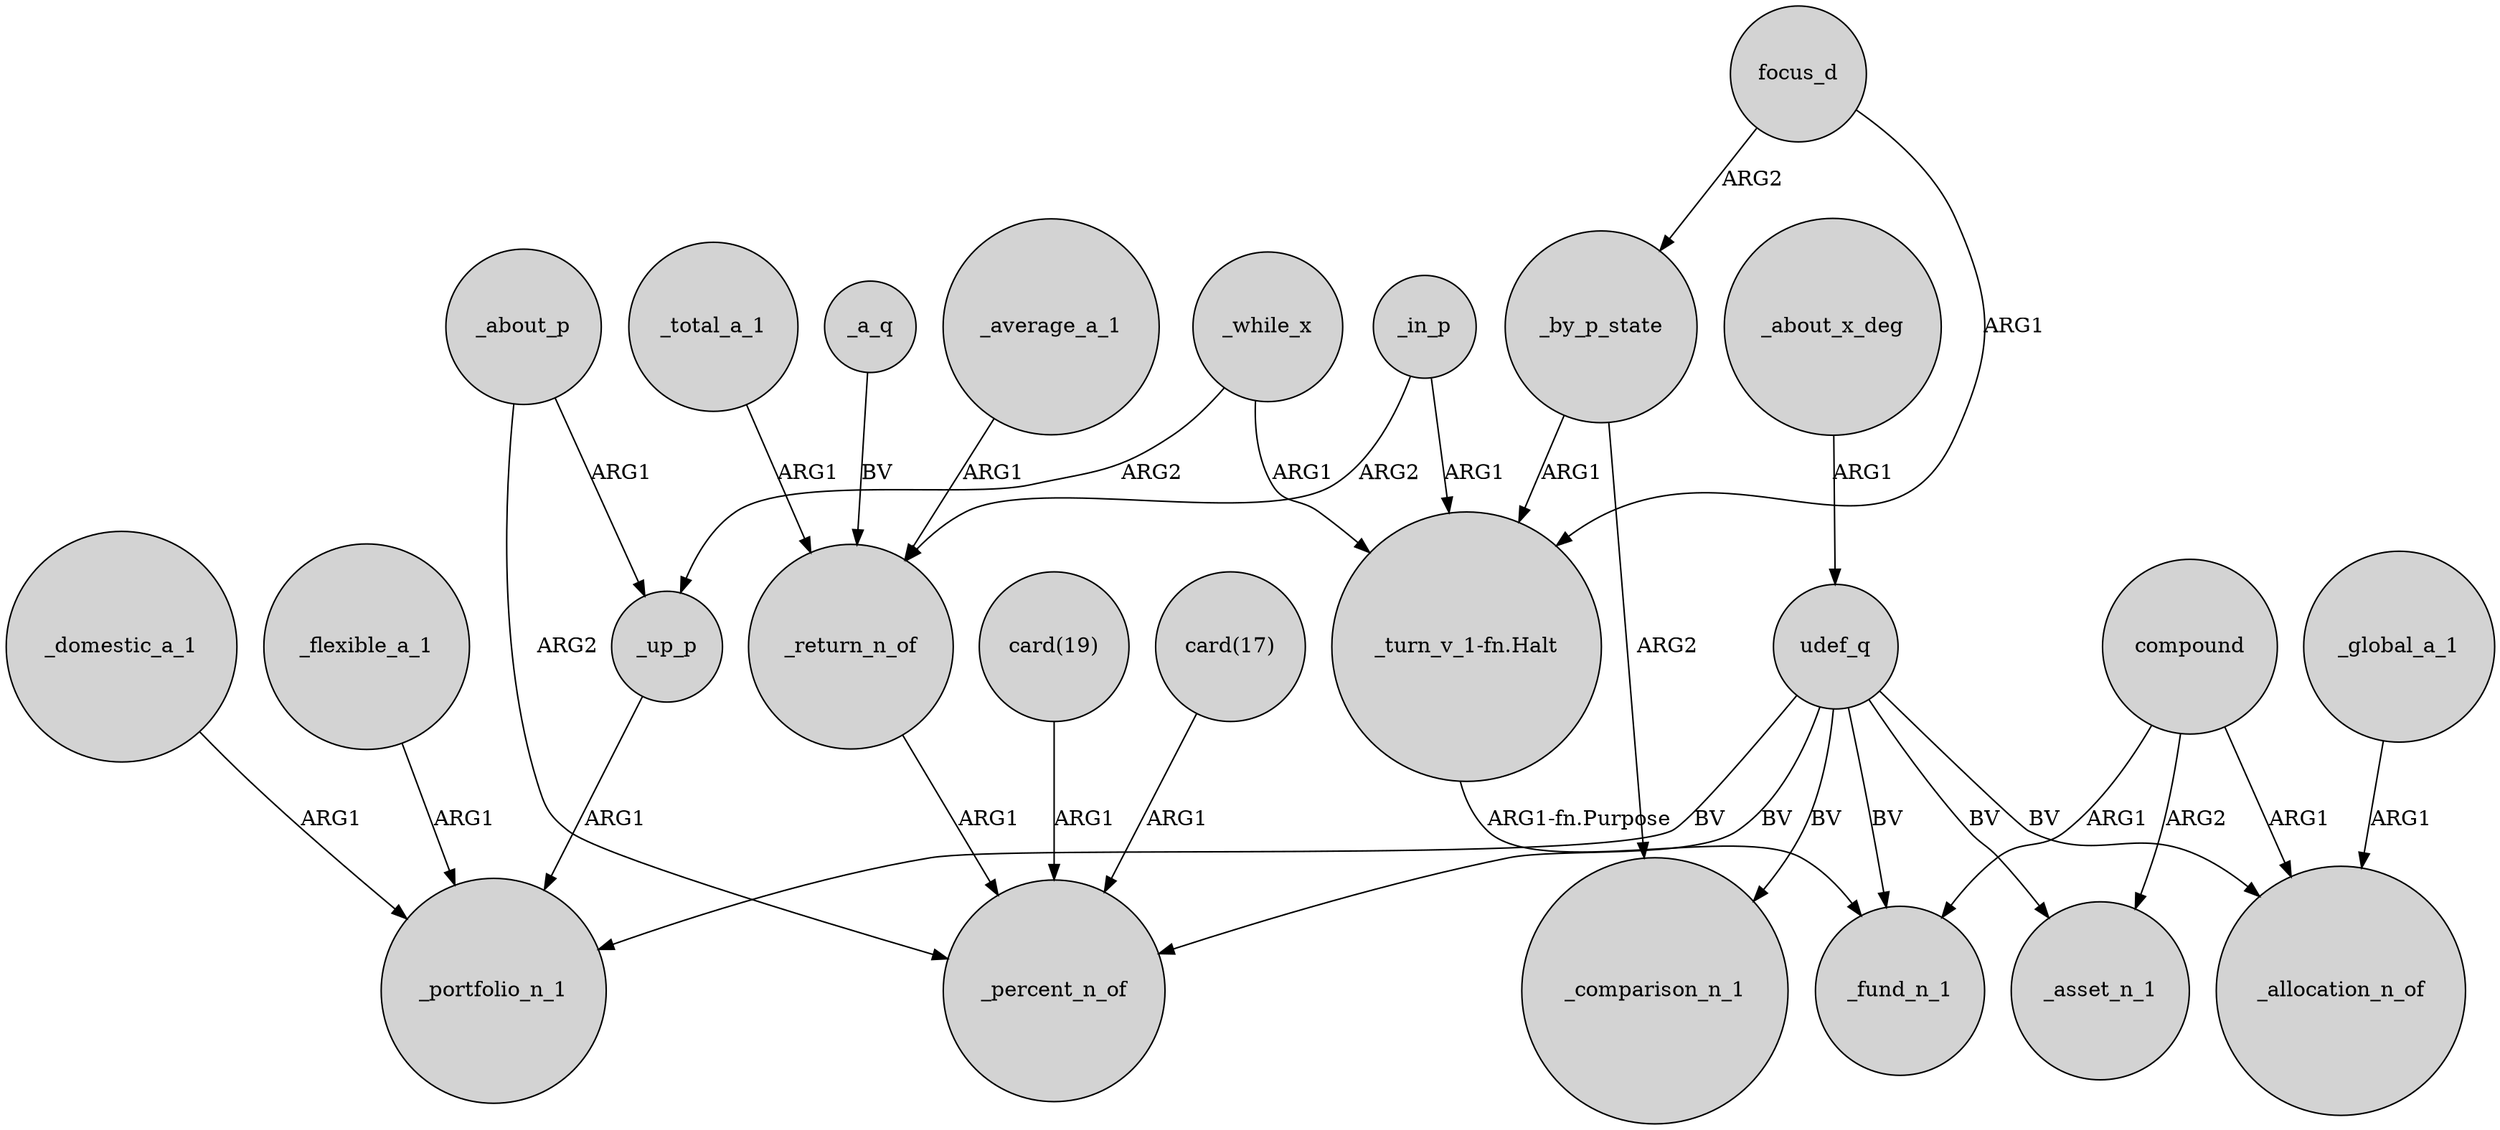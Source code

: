 digraph {
	node [shape=circle style=filled]
	_while_x -> _up_p [label=ARG2]
	_about_p -> _percent_n_of [label=ARG2]
	_return_n_of -> _percent_n_of [label=ARG1]
	_domestic_a_1 -> _portfolio_n_1 [label=ARG1]
	compound -> _asset_n_1 [label=ARG2]
	"card(19)" -> _percent_n_of [label=ARG1]
	focus_d -> "_turn_v_1-fn.Halt" [label=ARG1]
	udef_q -> _fund_n_1 [label=BV]
	"card(17)" -> _percent_n_of [label=ARG1]
	_in_p -> _return_n_of [label=ARG2]
	"_turn_v_1-fn.Halt" -> _fund_n_1 [label="ARG1-fn.Purpose"]
	udef_q -> _asset_n_1 [label=BV]
	_up_p -> _portfolio_n_1 [label=ARG1]
	_about_x_deg -> udef_q [label=ARG1]
	_global_a_1 -> _allocation_n_of [label=ARG1]
	_while_x -> "_turn_v_1-fn.Halt" [label=ARG1]
	udef_q -> _percent_n_of [label=BV]
	_total_a_1 -> _return_n_of [label=ARG1]
	_flexible_a_1 -> _portfolio_n_1 [label=ARG1]
	udef_q -> _portfolio_n_1 [label=BV]
	udef_q -> _comparison_n_1 [label=BV]
	focus_d -> _by_p_state [label=ARG2]
	_by_p_state -> "_turn_v_1-fn.Halt" [label=ARG1]
	_a_q -> _return_n_of [label=BV]
	_about_p -> _up_p [label=ARG1]
	_by_p_state -> _comparison_n_1 [label=ARG2]
	_in_p -> "_turn_v_1-fn.Halt" [label=ARG1]
	_average_a_1 -> _return_n_of [label=ARG1]
	udef_q -> _allocation_n_of [label=BV]
	compound -> _allocation_n_of [label=ARG1]
	compound -> _fund_n_1 [label=ARG1]
}
